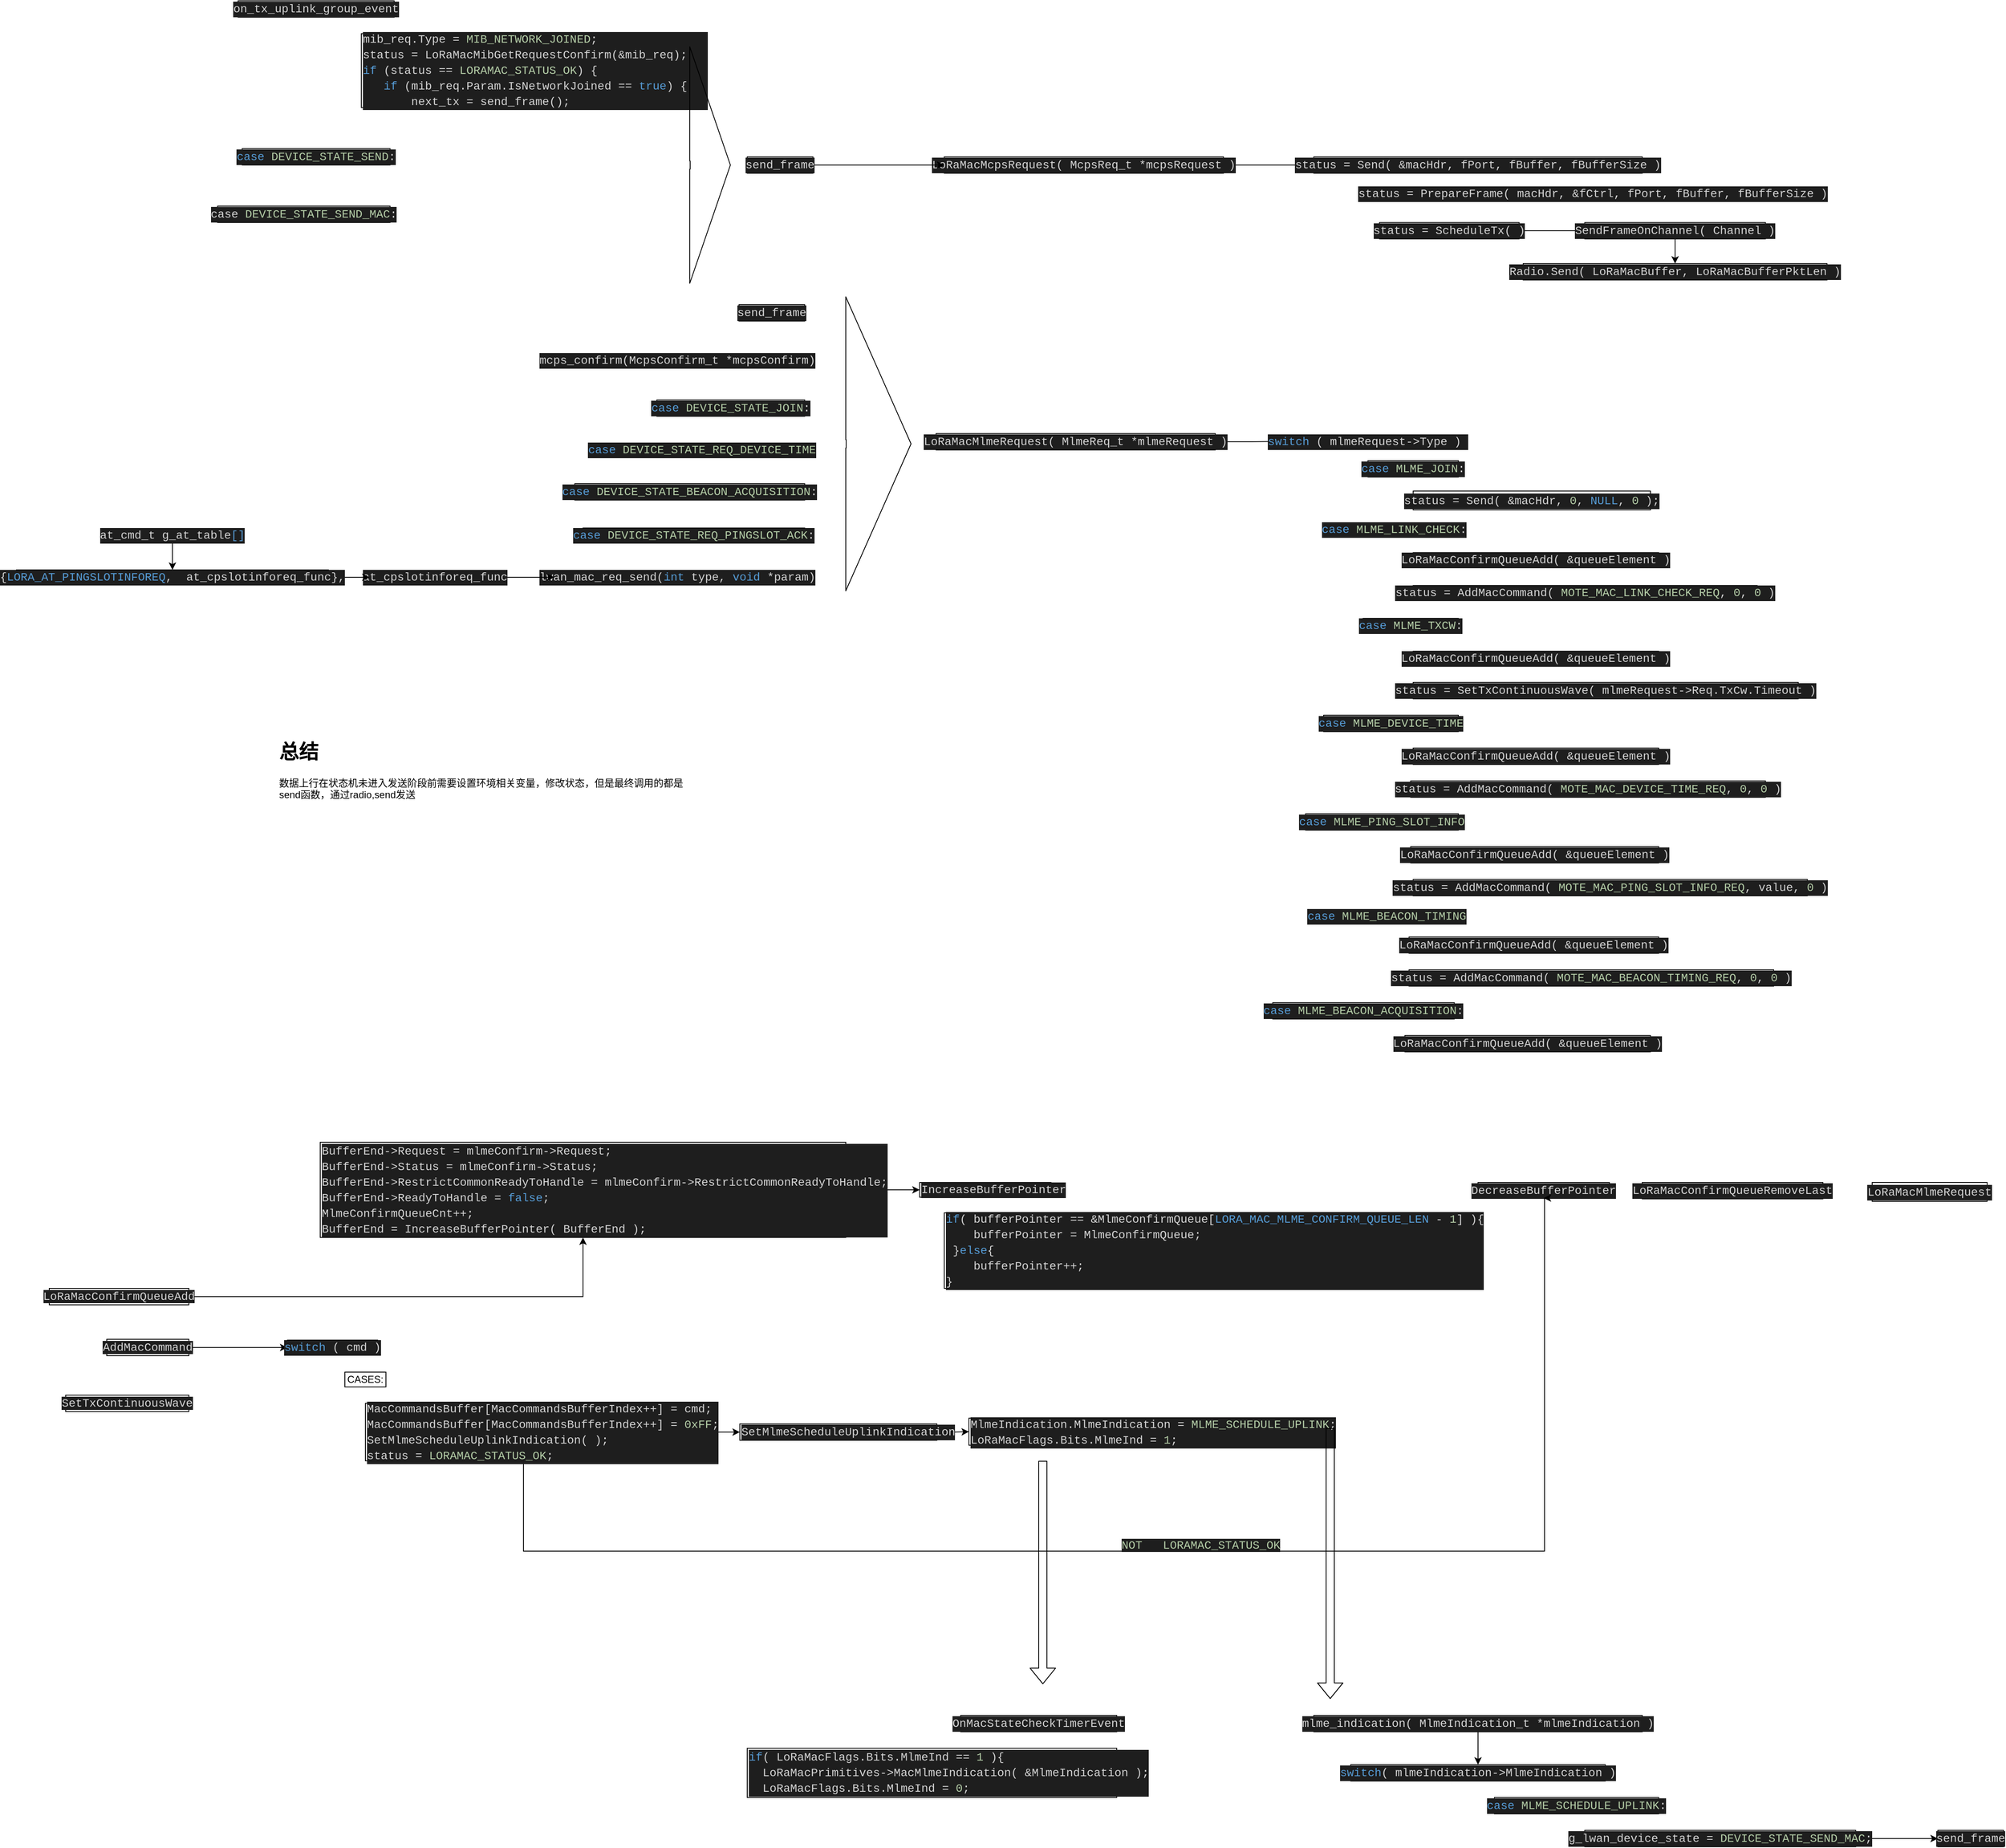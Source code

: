 <mxfile version="12.2.4" pages="1"><diagram id="FdcLKnwAK5bb54Q69sb_" name="Page-1"><mxGraphModel dx="1867" dy="587" grid="1" gridSize="10" guides="1" tooltips="1" connect="1" arrows="1" fold="1" page="1" pageScale="1" pageWidth="827" pageHeight="1169" math="0" shadow="0"><root><mxCell id="0"/><mxCell id="1" parent="0"/><mxCell id="13" style="edgeStyle=orthogonalEdgeStyle;rounded=0;orthogonalLoop=1;jettySize=auto;html=1;exitX=1;exitY=0.5;exitDx=0;exitDy=0;entryX=0;entryY=0.5;entryDx=0;entryDy=0;" parent="1" source="2" target="12" edge="1"><mxGeometry relative="1" as="geometry"/></mxCell><mxCell id="2" value="&lt;div style=&quot;color: rgb(212 , 212 , 212) ; background-color: rgb(30 , 30 , 30) ; font-family: &amp;#34;consolas&amp;#34; , &amp;#34;courier new&amp;#34; , monospace ; font-size: 14px ; line-height: 19px ; white-space: pre&quot;&gt;&lt;div style=&quot;font-family: &amp;#34;consolas&amp;#34; , &amp;#34;courier new&amp;#34; , monospace ; line-height: 19px&quot;&gt;LoRaMacMcpsRequest( McpsReq_t *mcpsRequest )&lt;/div&gt;&lt;/div&gt;" style="rounded=0;whiteSpace=wrap;html=1;" parent="1" vertex="1"><mxGeometry x="310" y="260" width="340" height="20" as="geometry"/></mxCell><mxCell id="36" value="" style="edgeStyle=orthogonalEdgeStyle;rounded=0;orthogonalLoop=1;jettySize=auto;html=1;" parent="1" source="3" target="35" edge="1"><mxGeometry relative="1" as="geometry"/></mxCell><mxCell id="3" value="&lt;div style=&quot;color: rgb(212 , 212 , 212) ; background-color: rgb(30 , 30 , 30) ; font-family: &amp;#34;consolas&amp;#34; , &amp;#34;courier new&amp;#34; , monospace ; font-size: 14px ; line-height: 19px ; white-space: pre&quot;&gt;LoRaMacMlmeRequest( MlmeReq_t *mlmeRequest )&lt;/div&gt;" style="rounded=0;whiteSpace=wrap;html=1;" parent="1" vertex="1"><mxGeometry x="300" y="597" width="340" height="20" as="geometry"/></mxCell><mxCell id="35" value="&lt;div style=&quot;color: rgb(212 , 212 , 212) ; background-color: rgb(30 , 30 , 30) ; font-family: &amp;#34;consolas&amp;#34; , &amp;#34;courier new&amp;#34; , monospace ; font-size: 14px ; line-height: 19px ; white-space: pre&quot;&gt;&lt;div style=&quot;font-family: &amp;#34;consolas&amp;#34; , &amp;#34;courier new&amp;#34; , monospace ; line-height: 19px&quot;&gt;&lt;span style=&quot;color: #569cd6&quot;&gt;switch&lt;/span&gt; ( mlmeRequest-&amp;gt;Type ) &lt;/div&gt;&lt;/div&gt;" style="rounded=0;whiteSpace=wrap;html=1;" parent="1" vertex="1"><mxGeometry x="721" y="600" width="210" height="13" as="geometry"/></mxCell><mxCell id="5" style="edgeStyle=orthogonalEdgeStyle;rounded=0;orthogonalLoop=1;jettySize=auto;html=1;exitX=1;exitY=0.5;exitDx=0;exitDy=0;entryX=0;entryY=0.5;entryDx=0;entryDy=0;" parent="1" source="4" target="2" edge="1"><mxGeometry relative="1" as="geometry"/></mxCell><mxCell id="4" value="&lt;div style=&quot;color: rgb(212 , 212 , 212) ; background-color: rgb(30 , 30 , 30) ; font-family: &amp;#34;consolas&amp;#34; , &amp;#34;courier new&amp;#34; , monospace ; font-size: 14px ; line-height: 19px ; white-space: pre&quot;&gt;send_frame&lt;/div&gt;" style="rounded=0;whiteSpace=wrap;html=1;" parent="1" vertex="1"><mxGeometry x="70" y="260" width="80" height="20" as="geometry"/></mxCell><mxCell id="6" value="&lt;div style=&quot;color: rgb(212 , 212 , 212) ; background-color: rgb(30 , 30 , 30) ; font-family: &amp;#34;consolas&amp;#34; , &amp;#34;courier new&amp;#34; , monospace ; font-size: 14px ; line-height: 19px ; white-space: pre&quot;&gt;on_tx_uplink_group_event&lt;/div&gt;" style="rounded=0;whiteSpace=wrap;html=1;" parent="1" vertex="1"><mxGeometry x="-550" y="70" width="190" height="20" as="geometry"/></mxCell><mxCell id="8" value="&lt;div style=&quot;color: rgb(212 , 212 , 212) ; background-color: rgb(30 , 30 , 30) ; font-family: &amp;#34;consolas&amp;#34; , &amp;#34;courier new&amp;#34; , monospace ; font-size: 14px ; line-height: 19px ; white-space: pre&quot;&gt;&lt;span style=&quot;color: #569cd6&quot;&gt;case&lt;/span&gt; &lt;span style=&quot;color: #b5cea8&quot;&gt;DEVICE_STATE_SEND&lt;/span&gt;:&lt;/div&gt;" style="rounded=0;whiteSpace=wrap;html=1;" parent="1" vertex="1"><mxGeometry x="-545" y="250" width="180" height="20" as="geometry"/></mxCell><mxCell id="9" value="&lt;div style=&quot;color: rgb(212 , 212 , 212) ; background-color: rgb(30 , 30 , 30) ; font-family: &amp;#34;consolas&amp;#34; , &amp;#34;courier new&amp;#34; , monospace ; font-size: 14px ; line-height: 19px ; white-space: pre&quot;&gt;case &lt;span style=&quot;color: #b5cea8&quot;&gt;DEVICE_STATE_SEND_MAC&lt;/span&gt;:&lt;/div&gt;" style="rounded=0;whiteSpace=wrap;html=1;" parent="1" vertex="1"><mxGeometry x="-575" y="320" width="210" height="20" as="geometry"/></mxCell><mxCell id="10" value="&lt;div style=&quot;color: rgb(212 , 212 , 212) ; background-color: rgb(30 , 30 , 30) ; font-family: &amp;#34;consolas&amp;#34; , &amp;#34;courier new&amp;#34; , monospace ; font-size: 14px ; line-height: 19px ; white-space: pre&quot;&gt;&lt;div&gt;mib_req.Type = &lt;span style=&quot;color: #b5cea8&quot;&gt;MIB_NETWORK_JOINED&lt;/span&gt;;&lt;/div&gt;&lt;div&gt;status = LoRaMacMibGetRequestConfirm(&amp;amp;mib_req); &amp;nbsp; &lt;/div&gt;&lt;div&gt;&lt;span style=&quot;color: #569cd6&quot;&gt;if&lt;/span&gt; (status == &lt;span style=&quot;color: #b5cea8&quot;&gt;LORAMAC_STATUS_OK&lt;/span&gt;) {&lt;/div&gt;&lt;div&gt;&lt;div style=&quot;font-family: &amp;#34;consolas&amp;#34; , &amp;#34;courier new&amp;#34; , monospace ; line-height: 19px&quot;&gt;&lt;div&gt;&amp;nbsp; &amp;nbsp;&lt;span style=&quot;color: #569cd6&quot;&gt;if&lt;/span&gt; (mib_req.Param.IsNetworkJoined == &lt;span style=&quot;color: #569cd6&quot;&gt;true&lt;/span&gt;) {&lt;/div&gt;&lt;div&gt;&amp;nbsp; &amp;nbsp; &amp;nbsp; &amp;nbsp;next_tx = send_frame();&lt;/div&gt;&lt;/div&gt;&lt;/div&gt;&lt;/div&gt;" style="rounded=0;whiteSpace=wrap;html=1;align=left;" parent="1" vertex="1"><mxGeometry x="-400" y="110" width="390" height="90" as="geometry"/></mxCell><mxCell id="11" value="" style="shape=flexArrow;endArrow=classic;html=1;endWidth=277;endSize=16.16;" parent="1" edge="1"><mxGeometry width="50" height="50" relative="1" as="geometry"><mxPoint y="270" as="sourcePoint"/><mxPoint x="50" y="270" as="targetPoint"/></mxGeometry></mxCell><mxCell id="12" value="&lt;div style=&quot;color: rgb(212 , 212 , 212) ; background-color: rgb(30 , 30 , 30) ; font-family: &amp;#34;consolas&amp;#34; , &amp;#34;courier new&amp;#34; , monospace ; font-size: 14px ; line-height: 19px ; white-space: pre&quot;&gt;status = Send( &amp;amp;macHdr, fPort, fBuffer, fBufferSize )&lt;/div&gt;" style="rounded=0;whiteSpace=wrap;html=1;" parent="1" vertex="1"><mxGeometry x="760" y="260" width="400" height="20" as="geometry"/></mxCell><mxCell id="14" value="&lt;div style=&quot;color: rgb(212 , 212 , 212) ; background-color: rgb(30 , 30 , 30) ; font-family: &amp;#34;consolas&amp;#34; , &amp;#34;courier new&amp;#34; , monospace ; font-size: 14px ; line-height: 19px ; white-space: pre&quot;&gt;status = PrepareFrame( macHdr, &amp;amp;fCtrl, fPort, fBuffer, fBufferSize )&lt;/div&gt;" style="rounded=0;whiteSpace=wrap;html=1;" parent="1" vertex="1"><mxGeometry x="840" y="300" width="520" height="10" as="geometry"/></mxCell><mxCell id="17" value="" style="edgeStyle=orthogonalEdgeStyle;rounded=0;orthogonalLoop=1;jettySize=auto;html=1;" parent="1" source="15" target="16" edge="1"><mxGeometry relative="1" as="geometry"/></mxCell><mxCell id="15" value="&lt;div style=&quot;color: rgb(212 , 212 , 212) ; background-color: rgb(30 , 30 , 30) ; font-family: &amp;#34;consolas&amp;#34; , &amp;#34;courier new&amp;#34; , monospace ; font-size: 14px ; line-height: 19px ; white-space: pre&quot;&gt;status = ScheduleTx( )&lt;/div&gt;" style="rounded=0;whiteSpace=wrap;html=1;" parent="1" vertex="1"><mxGeometry x="840" y="340" width="170" height="20" as="geometry"/></mxCell><mxCell id="19" value="" style="edgeStyle=orthogonalEdgeStyle;rounded=0;orthogonalLoop=1;jettySize=auto;html=1;" parent="1" source="16" target="18" edge="1"><mxGeometry relative="1" as="geometry"/></mxCell><mxCell id="16" value="&lt;div style=&quot;color: rgb(212 , 212 , 212) ; background-color: rgb(30 , 30 , 30) ; font-family: &amp;#34;consolas&amp;#34; , &amp;#34;courier new&amp;#34; , monospace ; font-size: 14px ; line-height: 19px ; white-space: pre&quot;&gt;&lt;div style=&quot;font-family: &amp;#34;consolas&amp;#34; , &amp;#34;courier new&amp;#34; , monospace ; line-height: 19px&quot;&gt;SendFrameOnChannel( Channel )&lt;/div&gt;&lt;/div&gt;" style="rounded=0;whiteSpace=wrap;html=1;" parent="1" vertex="1"><mxGeometry x="1090" y="340" width="220" height="20" as="geometry"/></mxCell><mxCell id="18" value="&lt;div style=&quot;color: rgb(212 , 212 , 212) ; background-color: rgb(30 , 30 , 30) ; font-family: &amp;#34;consolas&amp;#34; , &amp;#34;courier new&amp;#34; , monospace ; font-size: 14px ; line-height: 19px ; white-space: pre&quot;&gt;&lt;div style=&quot;font-family: &amp;#34;consolas&amp;#34; , &amp;#34;courier new&amp;#34; , monospace ; line-height: 19px&quot;&gt;&lt;div style=&quot;font-family: &amp;#34;consolas&amp;#34; , &amp;#34;courier new&amp;#34; , monospace ; line-height: 19px&quot;&gt;Radio.Send( LoRaMacBuffer, LoRaMacBufferPktLen )&lt;/div&gt;&lt;/div&gt;&lt;/div&gt;" style="rounded=0;whiteSpace=wrap;html=1;" parent="1" vertex="1"><mxGeometry x="1015" y="390" width="370" height="20" as="geometry"/></mxCell><mxCell id="20" value="&lt;div style=&quot;color: rgb(212 , 212 , 212) ; background-color: rgb(30 , 30 , 30) ; font-family: &amp;#34;consolas&amp;#34; , &amp;#34;courier new&amp;#34; , monospace ; font-size: 14px ; line-height: 19px ; white-space: pre&quot;&gt;send_frame&lt;/div&gt;" style="rounded=0;whiteSpace=wrap;html=1;" parent="1" vertex="1"><mxGeometry x="60" y="440" width="80" height="20" as="geometry"/></mxCell><mxCell id="21" value="&lt;div style=&quot;color: rgb(212 , 212 , 212) ; background-color: rgb(30 , 30 , 30) ; font-family: &amp;#34;consolas&amp;#34; , &amp;#34;courier new&amp;#34; , monospace ; font-size: 14px ; line-height: 19px ; white-space: pre&quot;&gt;mcps_confirm(McpsConfirm_t *mcpsConfirm)&lt;/div&gt;" style="rounded=0;whiteSpace=wrap;html=1;" parent="1" vertex="1"><mxGeometry x="-170" y="500" width="310" height="16" as="geometry"/></mxCell><mxCell id="22" value="&lt;div style=&quot;color: rgb(212 , 212 , 212) ; background-color: rgb(30 , 30 , 30) ; font-family: &amp;#34;consolas&amp;#34; , &amp;#34;courier new&amp;#34; , monospace ; font-size: 14px ; line-height: 19px ; white-space: pre&quot;&gt;&lt;span style=&quot;color: #569cd6&quot;&gt;case&lt;/span&gt; &lt;span style=&quot;color: #b5cea8&quot;&gt;DEVICE_STATE_JOIN&lt;/span&gt;:&lt;/div&gt;" style="rounded=0;whiteSpace=wrap;html=1;" parent="1" vertex="1"><mxGeometry x="-40" y="556" width="180" height="20" as="geometry"/></mxCell><mxCell id="23" value="&lt;div style=&quot;color: rgb(212 , 212 , 212) ; background-color: rgb(30 , 30 , 30) ; font-family: &amp;#34;consolas&amp;#34; , &amp;#34;courier new&amp;#34; , monospace ; font-size: 14px ; line-height: 19px ; white-space: pre&quot;&gt;&lt;span style=&quot;color: #569cd6&quot;&gt;case&lt;/span&gt; &lt;span style=&quot;color: #b5cea8&quot;&gt;DEVICE_STATE_REQ_DEVICE_TIME&lt;/span&gt;&lt;/div&gt;" style="rounded=0;whiteSpace=wrap;html=1;" parent="1" vertex="1"><mxGeometry x="-110" y="610" width="250" height="14" as="geometry"/></mxCell><mxCell id="24" value="&lt;div style=&quot;color: rgb(212 , 212 , 212) ; background-color: rgb(30 , 30 , 30) ; font-family: &amp;#34;consolas&amp;#34; , &amp;#34;courier new&amp;#34; , monospace ; font-size: 14px ; line-height: 19px ; white-space: pre&quot;&gt;&lt;span style=&quot;color: #569cd6&quot;&gt;case&lt;/span&gt; &lt;span style=&quot;color: #b5cea8&quot;&gt;DEVICE_STATE_BEACON_ACQUISITION&lt;/span&gt;:&lt;/div&gt;" style="rounded=0;whiteSpace=wrap;html=1;" parent="1" vertex="1"><mxGeometry x="-140" y="658" width="280" height="20" as="geometry"/></mxCell><mxCell id="25" value="&lt;div style=&quot;color: rgb(212 , 212 , 212) ; background-color: rgb(30 , 30 , 30) ; font-family: &amp;#34;consolas&amp;#34; , &amp;#34;courier new&amp;#34; , monospace ; font-size: 14px ; line-height: 19px ; white-space: pre&quot;&gt;&lt;span style=&quot;color: #569cd6&quot;&gt;case&lt;/span&gt; &lt;span style=&quot;color: #b5cea8&quot;&gt;DEVICE_STATE_REQ_PINGSLOT_ACK&lt;/span&gt;:&lt;/div&gt;" style="rounded=0;whiteSpace=wrap;html=1;" parent="1" vertex="1"><mxGeometry x="-130" y="712" width="270" height="18" as="geometry"/></mxCell><mxCell id="26" value="&lt;div style=&quot;color: rgb(212 , 212 , 212) ; background-color: rgb(30 , 30 , 30) ; font-family: &amp;#34;consolas&amp;#34; , &amp;#34;courier new&amp;#34; , monospace ; font-size: 14px ; line-height: 19px ; white-space: pre&quot;&gt;lwan_mac_req_send(&lt;span style=&quot;color: #569cd6&quot;&gt;int&lt;/span&gt; type, &lt;span style=&quot;color: #569cd6&quot;&gt;void&lt;/span&gt; *param)&lt;/div&gt;" style="rounded=0;whiteSpace=wrap;html=1;" parent="1" vertex="1"><mxGeometry x="-165" y="764" width="300" height="16" as="geometry"/></mxCell><mxCell id="32" style="edgeStyle=orthogonalEdgeStyle;rounded=0;orthogonalLoop=1;jettySize=auto;html=1;exitX=1;exitY=0.5;exitDx=0;exitDy=0;entryX=0;entryY=0.5;entryDx=0;entryDy=0;" parent="1" source="27" target="26" edge="1"><mxGeometry relative="1" as="geometry"/></mxCell><mxCell id="27" value="&lt;div style=&quot;color: rgb(212 , 212 , 212) ; background-color: rgb(30 , 30 , 30) ; font-family: &amp;#34;consolas&amp;#34; , &amp;#34;courier new&amp;#34; , monospace ; font-size: 14px ; line-height: 19px ; white-space: pre&quot;&gt;at_cpslotinforeq_func&lt;/div&gt;" style="rounded=0;whiteSpace=wrap;html=1;" parent="1" vertex="1"><mxGeometry x="-390" y="764" width="160" height="16" as="geometry"/></mxCell><mxCell id="31" value="" style="edgeStyle=orthogonalEdgeStyle;rounded=0;orthogonalLoop=1;jettySize=auto;html=1;entryX=0.5;entryY=0;entryDx=0;entryDy=0;" parent="1" source="28" target="29" edge="1"><mxGeometry relative="1" as="geometry"><mxPoint x="-740" y="792" as="targetPoint"/></mxGeometry></mxCell><mxCell id="28" value="&lt;div style=&quot;color: rgb(212 , 212 , 212) ; background-color: rgb(30 , 30 , 30) ; font-family: &amp;#34;consolas&amp;#34; , &amp;#34;courier new&amp;#34; , monospace ; font-size: 14px ; line-height: 19px ; white-space: pre&quot;&gt;at_cmd_t g_at_table&lt;span style=&quot;color: #569cd6&quot;&gt;[]&lt;/span&gt;&lt;/div&gt;" style="rounded=0;whiteSpace=wrap;html=1;" parent="1" vertex="1"><mxGeometry x="-710" y="721" width="160" as="geometry"/></mxCell><mxCell id="33" style="edgeStyle=orthogonalEdgeStyle;rounded=0;orthogonalLoop=1;jettySize=auto;html=1;exitX=1;exitY=0.5;exitDx=0;exitDy=0;" parent="1" source="29" target="27" edge="1"><mxGeometry relative="1" as="geometry"/></mxCell><mxCell id="29" value="&lt;div style=&quot;color: rgb(212 , 212 , 212) ; background-color: rgb(30 , 30 , 30) ; font-family: &amp;#34;consolas&amp;#34; , &amp;#34;courier new&amp;#34; , monospace ; font-size: 14px ; line-height: 19px ; white-space: pre&quot;&gt;{&lt;span style=&quot;color: #569cd6&quot;&gt;LORA_AT_PINGSLOTINFOREQ&lt;/span&gt;, &amp;nbsp;at_cpslotinforeq_func},&lt;/div&gt;" style="rounded=0;whiteSpace=wrap;html=1;" parent="1" vertex="1"><mxGeometry x="-820" y="763" width="380" height="18" as="geometry"/></mxCell><mxCell id="34" value="" style="shape=flexArrow;endArrow=classic;html=1;endWidth=347;endSize=26.16;" parent="1" edge="1"><mxGeometry width="50" height="50" relative="1" as="geometry"><mxPoint x="190" y="609.5" as="sourcePoint"/><mxPoint x="270" y="609.5" as="targetPoint"/></mxGeometry></mxCell><mxCell id="37" value="&lt;div style=&quot;color: rgb(212 , 212 , 212) ; background-color: rgb(30 , 30 , 30) ; font-family: &amp;#34;consolas&amp;#34; , &amp;#34;courier new&amp;#34; , monospace ; font-size: 14px ; line-height: 19px ; white-space: pre&quot;&gt;&lt;span style=&quot;color: #569cd6&quot;&gt;case&lt;/span&gt; &lt;span style=&quot;color: #b5cea8&quot;&gt;MLME_JOIN&lt;/span&gt;:&lt;/div&gt;" style="rounded=0;whiteSpace=wrap;html=1;" parent="1" vertex="1"><mxGeometry x="826" y="630" width="110" height="20" as="geometry"/></mxCell><mxCell id="38" value="&lt;div style=&quot;color: rgb(212 , 212 , 212) ; background-color: rgb(30 , 30 , 30) ; font-family: &amp;#34;consolas&amp;#34; , &amp;#34;courier new&amp;#34; , monospace ; font-size: 14px ; line-height: 19px ; white-space: pre&quot;&gt;status = Send( &amp;amp;macHdr, &lt;span style=&quot;color: #b5cea8&quot;&gt;0&lt;/span&gt;, &lt;span style=&quot;color: #569cd6&quot;&gt;NULL&lt;/span&gt;, &lt;span style=&quot;color: #b5cea8&quot;&gt;0&lt;/span&gt; );&lt;/div&gt;" style="rounded=0;whiteSpace=wrap;html=1;" parent="1" vertex="1"><mxGeometry x="881" y="667" width="289" height="23" as="geometry"/></mxCell><mxCell id="39" value="&lt;div style=&quot;color: rgb(212 , 212 , 212) ; background-color: rgb(30 , 30 , 30) ; font-family: &amp;#34;consolas&amp;#34; , &amp;#34;courier new&amp;#34; , monospace ; font-size: 14px ; line-height: 19px ; white-space: pre&quot;&gt;&lt;span style=&quot;color: #569cd6&quot;&gt;case&lt;/span&gt; &lt;span style=&quot;color: #b5cea8&quot;&gt;MLME_LINK_CHECK&lt;/span&gt;:&lt;/div&gt;" style="rounded=0;whiteSpace=wrap;html=1;" parent="1" vertex="1"><mxGeometry x="780" y="707" width="156" height="13" as="geometry"/></mxCell><mxCell id="40" value="&lt;div style=&quot;color: rgb(212 , 212 , 212) ; background-color: rgb(30 , 30 , 30) ; font-family: &amp;#34;consolas&amp;#34; , &amp;#34;courier new&amp;#34; , monospace ; font-size: 14px ; line-height: 19px ; white-space: pre&quot;&gt;LoRaMacConfirmQueueAdd( &amp;amp;queueElement )&lt;/div&gt;" style="rounded=0;whiteSpace=wrap;html=1;" parent="1" vertex="1"><mxGeometry x="881" y="742" width="299" height="18" as="geometry"/></mxCell><mxCell id="41" value="&lt;div style=&quot;color: rgb(212 , 212 , 212) ; background-color: rgb(30 , 30 , 30) ; font-family: &amp;#34;consolas&amp;#34; , &amp;#34;courier new&amp;#34; , monospace ; font-size: 14px ; line-height: 19px ; white-space: pre&quot;&gt;status = AddMacCommand( &lt;span style=&quot;color: #b5cea8&quot;&gt;MOTE_MAC_LINK_CHECK_REQ&lt;/span&gt;, &lt;span style=&quot;color: #b5cea8&quot;&gt;0&lt;/span&gt;, &lt;span style=&quot;color: #b5cea8&quot;&gt;0&lt;/span&gt; )&lt;/div&gt;" style="rounded=0;whiteSpace=wrap;html=1;" parent="1" vertex="1"><mxGeometry x="881" y="782" width="419" height="18" as="geometry"/></mxCell><mxCell id="42" value="&lt;div style=&quot;color: rgb(212 , 212 , 212) ; background-color: rgb(30 , 30 , 30) ; font-family: &amp;#34;consolas&amp;#34; , &amp;#34;courier new&amp;#34; , monospace ; font-size: 14px ; line-height: 19px ; white-space: pre&quot;&gt;&lt;span style=&quot;color: #569cd6&quot;&gt;case&lt;/span&gt; &lt;span style=&quot;color: #b5cea8&quot;&gt;MLME_TXCW&lt;/span&gt;:&lt;/div&gt;" style="rounded=0;whiteSpace=wrap;html=1;" parent="1" vertex="1"><mxGeometry x="820" y="822" width="116" height="18" as="geometry"/></mxCell><mxCell id="43" value="&lt;div style=&quot;color: rgb(212 , 212 , 212) ; background-color: rgb(30 , 30 , 30) ; font-family: &amp;#34;consolas&amp;#34; , &amp;#34;courier new&amp;#34; , monospace ; font-size: 14px ; line-height: 19px ; white-space: pre&quot;&gt;LoRaMacConfirmQueueAdd( &amp;amp;queueElement )&lt;/div&gt;" style="rounded=0;whiteSpace=wrap;html=1;" parent="1" vertex="1"><mxGeometry x="881" y="862" width="299" height="18" as="geometry"/></mxCell><mxCell id="44" value="&lt;div style=&quot;color: rgb(212 , 212 , 212) ; background-color: rgb(30 , 30 , 30) ; font-family: &amp;#34;consolas&amp;#34; , &amp;#34;courier new&amp;#34; , monospace ; font-size: 14px ; line-height: 19px ; white-space: pre&quot;&gt;status = SetTxContinuousWave( mlmeRequest-&amp;gt;Req.TxCw.Timeout )&lt;/div&gt;" style="rounded=0;whiteSpace=wrap;html=1;" parent="1" vertex="1"><mxGeometry x="881" y="900" width="469" height="20" as="geometry"/></mxCell><mxCell id="45" value="&lt;div style=&quot;color: rgb(212 , 212 , 212) ; background-color: rgb(30 , 30 , 30) ; font-family: &amp;#34;consolas&amp;#34; , &amp;#34;courier new&amp;#34; , monospace ; font-size: 14px ; line-height: 19px ; white-space: pre&quot;&gt;&lt;span style=&quot;color: #569cd6&quot;&gt;case&lt;/span&gt; &lt;span style=&quot;color: #b5cea8&quot;&gt;MLME_DEVICE_TIME&lt;/span&gt;&lt;/div&gt;" style="rounded=0;whiteSpace=wrap;html=1;" parent="1" vertex="1"><mxGeometry x="772" y="940" width="164" height="20" as="geometry"/></mxCell><mxCell id="46" value="&lt;div style=&quot;color: rgb(212 , 212 , 212) ; background-color: rgb(30 , 30 , 30) ; font-family: &amp;#34;consolas&amp;#34; , &amp;#34;courier new&amp;#34; , monospace ; font-size: 14px ; line-height: 19px ; white-space: pre&quot;&gt;LoRaMacConfirmQueueAdd( &amp;amp;queueElement )&lt;/div&gt;" style="rounded=0;whiteSpace=wrap;html=1;" parent="1" vertex="1"><mxGeometry x="881" y="980" width="299" height="20" as="geometry"/></mxCell><mxCell id="47" value="&lt;div style=&quot;color: rgb(212 , 212 , 212) ; background-color: rgb(30 , 30 , 30) ; font-family: &amp;#34;consolas&amp;#34; , &amp;#34;courier new&amp;#34; , monospace ; font-size: 14px ; line-height: 19px ; white-space: pre&quot;&gt;status = AddMacCommand( &lt;span style=&quot;color: #b5cea8&quot;&gt;MOTE_MAC_DEVICE_TIME_REQ&lt;/span&gt;, &lt;span style=&quot;color: #b5cea8&quot;&gt;0&lt;/span&gt;, &lt;span style=&quot;color: #b5cea8&quot;&gt;0&lt;/span&gt; )&lt;/div&gt;" style="rounded=0;whiteSpace=wrap;html=1;" parent="1" vertex="1"><mxGeometry x="878" y="1020" width="432" height="20" as="geometry"/></mxCell><mxCell id="48" value="&lt;div style=&quot;color: rgb(212 , 212 , 212) ; background-color: rgb(30 , 30 , 30) ; font-family: &amp;#34;consolas&amp;#34; , &amp;#34;courier new&amp;#34; , monospace ; font-size: 14px ; line-height: 19px ; white-space: pre&quot;&gt;&lt;span style=&quot;color: #569cd6&quot;&gt;case&lt;/span&gt; &lt;span style=&quot;color: #b5cea8&quot;&gt;MLME_PING_SLOT_INFO&lt;/span&gt;&lt;/div&gt;" style="rounded=0;whiteSpace=wrap;html=1;" parent="1" vertex="1"><mxGeometry x="750" y="1060" width="186" height="20" as="geometry"/></mxCell><mxCell id="49" value="&lt;div style=&quot;color: rgb(212 , 212 , 212) ; background-color: rgb(30 , 30 , 30) ; font-family: &amp;#34;consolas&amp;#34; , &amp;#34;courier new&amp;#34; , monospace ; font-size: 14px ; line-height: 19px ; white-space: pre&quot;&gt;LoRaMacConfirmQueueAdd( &amp;amp;queueElement )&lt;/div&gt;" style="rounded=0;whiteSpace=wrap;html=1;" parent="1" vertex="1"><mxGeometry x="878" y="1100" width="302" height="20" as="geometry"/></mxCell><mxCell id="50" value="&lt;div style=&quot;color: rgb(212 , 212 , 212) ; background-color: rgb(30 , 30 , 30) ; font-family: &amp;#34;consolas&amp;#34; , &amp;#34;courier new&amp;#34; , monospace ; font-size: 14px ; line-height: 19px ; white-space: pre&quot;&gt;status = AddMacCommand( &lt;span style=&quot;color: #b5cea8&quot;&gt;MOTE_MAC_PING_SLOT_INFO_REQ&lt;/span&gt;, value, &lt;span style=&quot;color: #b5cea8&quot;&gt;0&lt;/span&gt; )&lt;/div&gt;" style="rounded=0;whiteSpace=wrap;html=1;" parent="1" vertex="1"><mxGeometry x="881" y="1140" width="480" height="20" as="geometry"/></mxCell><mxCell id="51" value="&lt;div style=&quot;color: rgb(212 , 212 , 212) ; background-color: rgb(30 , 30 , 30) ; font-family: &amp;#34;consolas&amp;#34; , &amp;#34;courier new&amp;#34; , monospace ; font-size: 14px ; line-height: 19px ; white-space: pre&quot;&gt;&lt;span style=&quot;color: #569cd6&quot;&gt;case&lt;/span&gt; &lt;span style=&quot;color: #b5cea8&quot;&gt;MLME_BEACON_TIMING&lt;/span&gt;&lt;/div&gt;" style="rounded=0;whiteSpace=wrap;html=1;" parent="1" vertex="1"><mxGeometry x="760" y="1180" width="178" height="10" as="geometry"/></mxCell><mxCell id="52" value="&lt;div style=&quot;color: rgb(212 , 212 , 212) ; background-color: rgb(30 , 30 , 30) ; font-family: &amp;#34;consolas&amp;#34; , &amp;#34;courier new&amp;#34; , monospace ; font-size: 14px ; line-height: 19px ; white-space: pre&quot;&gt;LoRaMacConfirmQueueAdd( &amp;amp;queueElement )&lt;/div&gt;" style="rounded=0;whiteSpace=wrap;html=1;" parent="1" vertex="1"><mxGeometry x="876" y="1210" width="304" height="20" as="geometry"/></mxCell><mxCell id="53" value="&lt;div style=&quot;color: rgb(212 , 212 , 212) ; background-color: rgb(30 , 30 , 30) ; font-family: &amp;#34;consolas&amp;#34; , &amp;#34;courier new&amp;#34; , monospace ; font-size: 14px ; line-height: 19px ; white-space: pre&quot;&gt;status = AddMacCommand( &lt;span style=&quot;color: #b5cea8&quot;&gt;MOTE_MAC_BEACON_TIMING_REQ&lt;/span&gt;, &lt;span style=&quot;color: #b5cea8&quot;&gt;0&lt;/span&gt;, &lt;span style=&quot;color: #b5cea8&quot;&gt;0&lt;/span&gt; )&lt;/div&gt;" style="rounded=0;whiteSpace=wrap;html=1;" parent="1" vertex="1"><mxGeometry x="876" y="1250" width="444" height="20" as="geometry"/></mxCell><mxCell id="54" value="&lt;div style=&quot;color: rgb(212 , 212 , 212) ; background-color: rgb(30 , 30 , 30) ; font-family: &amp;#34;consolas&amp;#34; , &amp;#34;courier new&amp;#34; , monospace ; font-size: 14px ; line-height: 19px ; white-space: pre&quot;&gt;&lt;span style=&quot;color: #569cd6&quot;&gt;case&lt;/span&gt; &lt;span style=&quot;color: #b5cea8&quot;&gt;MLME_BEACON_ACQUISITION&lt;/span&gt;:&lt;/div&gt;" style="rounded=0;whiteSpace=wrap;html=1;" parent="1" vertex="1"><mxGeometry x="710" y="1290" width="221" height="20" as="geometry"/></mxCell><mxCell id="55" value="&lt;div style=&quot;color: rgb(212 , 212 , 212) ; background-color: rgb(30 , 30 , 30) ; font-family: &amp;#34;consolas&amp;#34; , &amp;#34;courier new&amp;#34; , monospace ; font-size: 14px ; line-height: 19px ; white-space: pre&quot;&gt;LoRaMacConfirmQueueAdd( &amp;amp;queueElement )&lt;/div&gt;" style="rounded=0;whiteSpace=wrap;html=1;" parent="1" vertex="1"><mxGeometry x="871" y="1330" width="299" height="20" as="geometry"/></mxCell><mxCell id="60" value="" style="edgeStyle=orthogonalEdgeStyle;rounded=0;orthogonalLoop=1;jettySize=auto;html=1;" parent="1" source="56" target="59" edge="1"><mxGeometry relative="1" as="geometry"/></mxCell><mxCell id="56" value="&lt;span style=&quot;color: rgb(212 , 212 , 212) ; font-family: &amp;#34;consolas&amp;#34; , &amp;#34;courier new&amp;#34; , monospace ; font-size: 14px ; white-space: pre ; background-color: rgb(30 , 30 , 30)&quot;&gt;LoRaMacConfirmQueueAdd&lt;/span&gt;" style="rounded=0;whiteSpace=wrap;html=1;" parent="1" vertex="1"><mxGeometry x="-780" y="1638" width="170" height="20" as="geometry"/></mxCell><mxCell id="62" value="" style="edgeStyle=orthogonalEdgeStyle;rounded=0;orthogonalLoop=1;jettySize=auto;html=1;" parent="1" source="59" target="61" edge="1"><mxGeometry relative="1" as="geometry"/></mxCell><mxCell id="59" value="&lt;div style=&quot;color: rgb(212 , 212 , 212) ; background-color: rgb(30 , 30 , 30) ; font-family: &amp;#34;consolas&amp;#34; , &amp;#34;courier new&amp;#34; , monospace ; font-size: 14px ; line-height: 19px ; white-space: pre&quot;&gt;&lt;div&gt;BufferEnd-&amp;gt;Request = mlmeConfirm-&amp;gt;Request;&lt;/div&gt;&lt;div&gt;BufferEnd-&amp;gt;Status = mlmeConfirm-&amp;gt;Status;&lt;/div&gt;&lt;div&gt;BufferEnd-&amp;gt;RestrictCommonReadyToHandle = mlmeConfirm-&amp;gt;RestrictCommonReadyToHandle;&lt;/div&gt;&lt;div&gt;BufferEnd-&amp;gt;ReadyToHandle = &lt;span style=&quot;color: #569cd6&quot;&gt;false&lt;/span&gt;;&lt;/div&gt;&lt;div&gt;MlmeConfirmQueueCnt++;&lt;/div&gt;&lt;div&gt;BufferEnd = IncreaseBufferPointer( BufferEnd );&lt;/div&gt;&lt;/div&gt;" style="rounded=0;whiteSpace=wrap;html=1;align=left;" parent="1" vertex="1"><mxGeometry x="-450" y="1460" width="640" height="116" as="geometry"/></mxCell><mxCell id="61" value="&lt;div style=&quot;color: rgb(212 , 212 , 212) ; background-color: rgb(30 , 30 , 30) ; font-family: &amp;#34;consolas&amp;#34; , &amp;#34;courier new&amp;#34; , monospace ; font-size: 14px ; line-height: 19px ; white-space: pre&quot;&gt;IncreaseBufferPointer&lt;br&gt;&lt;/div&gt;" style="rounded=0;whiteSpace=wrap;html=1;align=left;" parent="1" vertex="1"><mxGeometry x="280" y="1509" width="160" height="18" as="geometry"/></mxCell><mxCell id="69" style="edgeStyle=orthogonalEdgeStyle;rounded=0;orthogonalLoop=1;jettySize=auto;html=1;exitX=1;exitY=0.5;exitDx=0;exitDy=0;" parent="1" source="57" target="67" edge="1"><mxGeometry relative="1" as="geometry"/></mxCell><mxCell id="57" value="&lt;span style=&quot;color: rgb(212 , 212 , 212) ; font-family: &amp;#34;consolas&amp;#34; , &amp;#34;courier new&amp;#34; , monospace ; font-size: 14px ; white-space: pre ; background-color: rgb(30 , 30 , 30)&quot;&gt;AddMacCommand&lt;/span&gt;" style="rounded=0;whiteSpace=wrap;html=1;" parent="1" vertex="1"><mxGeometry x="-710" y="1700" width="100" height="20" as="geometry"/></mxCell><mxCell id="58" value="&lt;span style=&quot;color: rgb(212 , 212 , 212) ; font-family: &amp;#34;consolas&amp;#34; , &amp;#34;courier new&amp;#34; , monospace ; font-size: 14px ; white-space: pre ; background-color: rgb(30 , 30 , 30)&quot;&gt;SetTxContinuousWave&lt;/span&gt;" style="rounded=0;whiteSpace=wrap;html=1;" parent="1" vertex="1"><mxGeometry x="-760" y="1768" width="150" height="20" as="geometry"/></mxCell><mxCell id="63" value="&lt;div style=&quot;color: rgb(212 , 212 , 212) ; background-color: rgb(30 , 30 , 30) ; font-family: &amp;#34;consolas&amp;#34; , &amp;#34;courier new&amp;#34; , monospace ; font-size: 14px ; line-height: 19px ; white-space: pre&quot;&gt;&lt;div style=&quot;font-family: &amp;#34;consolas&amp;#34; , &amp;#34;courier new&amp;#34; , monospace ; line-height: 19px&quot;&gt;&lt;div&gt;&lt;span style=&quot;color: #569cd6&quot;&gt;if&lt;/span&gt;( bufferPointer == &amp;amp;MlmeConfirmQueue[&lt;span style=&quot;color: #569cd6&quot;&gt;LORA_MAC_MLME_CONFIRM_QUEUE_LEN&lt;/span&gt; - &lt;span style=&quot;color: #b5cea8&quot;&gt;1&lt;/span&gt;] ){&lt;/div&gt;&lt;div&gt;&amp;nbsp; &amp;nbsp; bufferPointer = MlmeConfirmQueue;&lt;/div&gt;&lt;div&gt;&amp;nbsp;}&lt;span style=&quot;color: rgb(86 , 156 , 214)&quot;&gt;else&lt;/span&gt;{&lt;/div&gt;&lt;div&gt;&amp;nbsp; &amp;nbsp; bufferPointer++;&lt;/div&gt;&lt;div&gt;}&lt;/div&gt;&lt;/div&gt;&lt;/div&gt;" style="rounded=0;whiteSpace=wrap;html=1;align=left;" parent="1" vertex="1"><mxGeometry x="310" y="1546" width="600" height="92" as="geometry"/></mxCell><mxCell id="64" value="&lt;div style=&quot;color: rgb(212 , 212 , 212) ; background-color: rgb(30 , 30 , 30) ; font-family: &amp;#34;consolas&amp;#34; , &amp;#34;courier new&amp;#34; , monospace ; font-size: 14px ; line-height: 19px ; white-space: pre&quot;&gt;DecreaseBufferPointer&lt;/div&gt;" style="rounded=0;whiteSpace=wrap;html=1;" parent="1" vertex="1"><mxGeometry x="960" y="1509" width="160" height="19" as="geometry"/></mxCell><mxCell id="65" value="&lt;div style=&quot;color: rgb(212 , 212 , 212) ; background-color: rgb(30 , 30 , 30) ; font-family: &amp;#34;consolas&amp;#34; , &amp;#34;courier new&amp;#34; , monospace ; font-size: 14px ; line-height: 19px ; white-space: pre&quot;&gt;LoRaMacConfirmQueueRemoveLast&lt;/div&gt;" style="rounded=0;whiteSpace=wrap;html=1;" parent="1" vertex="1"><mxGeometry x="1160" y="1509" width="220" height="20" as="geometry"/></mxCell><mxCell id="66" value="&lt;div style=&quot;color: rgb(212 , 212 , 212) ; background-color: rgb(30 , 30 , 30) ; font-family: &amp;#34;consolas&amp;#34; , &amp;#34;courier new&amp;#34; , monospace ; font-size: 14px ; line-height: 19px ; white-space: pre&quot;&gt;LoRaMacMlmeRequest&lt;/div&gt;" style="rounded=0;whiteSpace=wrap;html=1;" parent="1" vertex="1"><mxGeometry x="1440" y="1509" width="140" height="23" as="geometry"/></mxCell><mxCell id="67" value="&lt;div style=&quot;color: rgb(212 , 212 , 212) ; background-color: rgb(30 , 30 , 30) ; font-family: &amp;#34;consolas&amp;#34; , &amp;#34;courier new&amp;#34; , monospace ; font-size: 14px ; line-height: 19px ; white-space: pre&quot;&gt;&lt;span style=&quot;color: #569cd6&quot;&gt;switch&lt;/span&gt; ( cmd )&lt;/div&gt;" style="rounded=0;whiteSpace=wrap;html=1;" parent="1" vertex="1"><mxGeometry x="-490" y="1701" width="110" height="18" as="geometry"/></mxCell><mxCell id="70" value="CASES:" style="rounded=0;whiteSpace=wrap;html=1;" parent="1" vertex="1"><mxGeometry x="-420" y="1740" width="50" height="18" as="geometry"/></mxCell><mxCell id="73" value="" style="edgeStyle=orthogonalEdgeStyle;rounded=0;orthogonalLoop=1;jettySize=auto;html=1;" parent="1" source="71" target="72" edge="1"><mxGeometry relative="1" as="geometry"/></mxCell><mxCell id="74" style="edgeStyle=orthogonalEdgeStyle;rounded=0;orthogonalLoop=1;jettySize=auto;html=1;entryX=0.5;entryY=1;entryDx=0;entryDy=0;" parent="1" source="71" target="64" edge="1"><mxGeometry relative="1" as="geometry"><Array as="points"><mxPoint x="-203" y="1958"/><mxPoint x="1041" y="1958"/></Array></mxGeometry></mxCell><mxCell id="75" value="&lt;span style=&quot;color: rgb(181 , 206 , 168) ; font-family: &amp;#34;consolas&amp;#34; , &amp;#34;courier new&amp;#34; , monospace ; font-size: 14px ; text-align: left ; white-space: pre ; background-color: rgb(30 , 30 , 30)&quot;&gt;NOT   LORAMAC_STATUS_OK&lt;/span&gt;" style="text;html=1;resizable=0;points=[];align=center;verticalAlign=middle;labelBackgroundColor=#ffffff;" parent="74" vertex="1" connectable="0"><mxGeometry x="0.046" y="7" relative="1" as="geometry"><mxPoint x="1" as="offset"/></mxGeometry></mxCell><mxCell id="71" value="&lt;div style=&quot;color: rgb(212 , 212 , 212) ; background-color: rgb(30 , 30 , 30) ; font-family: &amp;#34;consolas&amp;#34; , &amp;#34;courier new&amp;#34; , monospace ; font-size: 14px ; line-height: 19px ; white-space: pre&quot;&gt;&lt;div style=&quot;font-family: &amp;#34;consolas&amp;#34; , &amp;#34;courier new&amp;#34; , monospace ; line-height: 19px&quot;&gt;&lt;div&gt;MacCommandsBuffer[MacCommandsBufferIndex++] = cmd;&lt;/div&gt;&lt;div&gt;MacCommandsBuffer[MacCommandsBufferIndex++] = &lt;span style=&quot;color: #b5cea8&quot;&gt;0xFF&lt;/span&gt;;&lt;/div&gt;&lt;div&gt;SetMlmeScheduleUplinkIndication( );&lt;/div&gt;&lt;div&gt;status = &lt;span style=&quot;color: #b5cea8&quot;&gt;LORAMAC_STATUS_OK&lt;/span&gt;;&lt;/div&gt;&lt;/div&gt;&lt;/div&gt;" style="rounded=0;whiteSpace=wrap;html=1;align=left;" parent="1" vertex="1"><mxGeometry x="-395" y="1778" width="385" height="70" as="geometry"/></mxCell><mxCell id="77" value="" style="edgeStyle=orthogonalEdgeStyle;rounded=0;orthogonalLoop=1;jettySize=auto;html=1;" parent="1" source="72" target="76" edge="1"><mxGeometry relative="1" as="geometry"/></mxCell><mxCell id="72" value="&lt;div style=&quot;color: rgb(212 , 212 , 212) ; background-color: rgb(30 , 30 , 30) ; font-family: &amp;#34;consolas&amp;#34; , &amp;#34;courier new&amp;#34; , monospace ; font-size: 14px ; line-height: 19px ; white-space: pre&quot;&gt;&lt;div style=&quot;font-family: &amp;#34;consolas&amp;#34; , &amp;#34;courier new&amp;#34; , monospace ; line-height: 19px&quot;&gt;&lt;div style=&quot;font-family: &amp;#34;consolas&amp;#34; , &amp;#34;courier new&amp;#34; , monospace ; line-height: 19px&quot;&gt;SetMlmeScheduleUplinkIndication&lt;/div&gt;&lt;/div&gt;&lt;/div&gt;" style="rounded=0;whiteSpace=wrap;html=1;align=left;" parent="1" vertex="1"><mxGeometry x="61" y="1803" width="240" height="20" as="geometry"/></mxCell><mxCell id="76" value="&lt;div style=&quot;color: rgb(212 , 212 , 212) ; background-color: rgb(30 , 30 , 30) ; font-family: &amp;#34;consolas&amp;#34; , &amp;#34;courier new&amp;#34; , monospace ; font-size: 14px ; line-height: 19px ; white-space: pre&quot;&gt;&lt;div style=&quot;font-family: &amp;#34;consolas&amp;#34; , &amp;#34;courier new&amp;#34; , monospace ; line-height: 19px&quot;&gt;&lt;div style=&quot;font-family: &amp;#34;consolas&amp;#34; , &amp;#34;courier new&amp;#34; , monospace ; line-height: 19px&quot;&gt;&lt;div style=&quot;font-family: &amp;#34;consolas&amp;#34; , &amp;#34;courier new&amp;#34; , monospace ; line-height: 19px&quot;&gt;&lt;div&gt;MlmeIndication.MlmeIndication = &lt;span style=&quot;color: #b5cea8&quot;&gt;MLME_SCHEDULE_UPLINK&lt;/span&gt;;&lt;/div&gt;&lt;div&gt;LoRaMacFlags.Bits.MlmeInd = &lt;span style=&quot;color: #b5cea8&quot;&gt;1&lt;/span&gt;;&lt;/div&gt;&lt;/div&gt;&lt;/div&gt;&lt;/div&gt;&lt;/div&gt;" style="rounded=0;whiteSpace=wrap;html=1;align=left;" parent="1" vertex="1"><mxGeometry x="340" y="1796" width="410" height="33" as="geometry"/></mxCell><mxCell id="78" value="" style="shape=flexArrow;endArrow=classic;html=1;" parent="1" edge="1"><mxGeometry width="50" height="50" relative="1" as="geometry"><mxPoint x="780" y="1808" as="sourcePoint"/><mxPoint x="780" y="2138" as="targetPoint"/></mxGeometry></mxCell><mxCell id="81" style="edgeStyle=orthogonalEdgeStyle;rounded=0;orthogonalLoop=1;jettySize=auto;html=1;exitX=0.5;exitY=1;exitDx=0;exitDy=0;entryX=0.5;entryY=0;entryDx=0;entryDy=0;" parent="1" source="79" target="80" edge="1"><mxGeometry relative="1" as="geometry"/></mxCell><mxCell id="79" value="&lt;div style=&quot;color: rgb(212 , 212 , 212) ; background-color: rgb(30 , 30 , 30) ; font-family: &amp;#34;consolas&amp;#34; , &amp;#34;courier new&amp;#34; , monospace ; font-size: 14px ; line-height: 19px ; white-space: pre&quot;&gt;mlme_indication( MlmeIndication_t *mlmeIndication )&lt;/div&gt;" style="rounded=0;whiteSpace=wrap;html=1;" parent="1" vertex="1"><mxGeometry x="760" y="2158" width="400" height="20" as="geometry"/></mxCell><mxCell id="80" value="&lt;div style=&quot;color: rgb(212 , 212 , 212) ; background-color: rgb(30 , 30 , 30) ; font-family: &amp;#34;consolas&amp;#34; , &amp;#34;courier new&amp;#34; , monospace ; font-size: 14px ; line-height: 19px ; white-space: pre&quot;&gt;&lt;span style=&quot;color: #569cd6&quot;&gt;switch&lt;/span&gt;( mlmeIndication-&amp;gt;MlmeIndication )&lt;/div&gt;" style="rounded=0;whiteSpace=wrap;html=1;" parent="1" vertex="1"><mxGeometry x="805" y="2218" width="310" height="20" as="geometry"/></mxCell><mxCell id="82" value="&lt;div style=&quot;color: rgb(212 , 212 , 212) ; background-color: rgb(30 , 30 , 30) ; font-family: &amp;#34;consolas&amp;#34; , &amp;#34;courier new&amp;#34; , monospace ; font-size: 14px ; line-height: 19px ; white-space: pre&quot;&gt;&lt;span style=&quot;color: #569cd6&quot;&gt;case&lt;/span&gt; &lt;span style=&quot;color: #b5cea8&quot;&gt;MLME_SCHEDULE_UPLINK&lt;/span&gt;:&lt;/div&gt;" style="rounded=0;whiteSpace=wrap;html=1;" parent="1" vertex="1"><mxGeometry x="980" y="2258" width="200" height="20" as="geometry"/></mxCell><mxCell id="85" style="edgeStyle=orthogonalEdgeStyle;rounded=0;orthogonalLoop=1;jettySize=auto;html=1;exitX=1;exitY=0.5;exitDx=0;exitDy=0;" parent="1" source="83" target="84" edge="1"><mxGeometry relative="1" as="geometry"/></mxCell><mxCell id="83" value="&lt;div style=&quot;color: rgb(212 , 212 , 212) ; background-color: rgb(30 , 30 , 30) ; font-family: &amp;#34;consolas&amp;#34; , &amp;#34;courier new&amp;#34; , monospace ; font-size: 14px ; line-height: 19px ; white-space: pre&quot;&gt;g_lwan_device_state = &lt;span style=&quot;color: #b5cea8&quot;&gt;DEVICE_STATE_SEND_MAC&lt;/span&gt;;&lt;/div&gt;" style="rounded=0;whiteSpace=wrap;html=1;" parent="1" vertex="1"><mxGeometry x="1090" y="2298" width="330" height="20" as="geometry"/></mxCell><mxCell id="84" value="&lt;div style=&quot;color: rgb(212 , 212 , 212) ; background-color: rgb(30 , 30 , 30) ; font-family: &amp;#34;consolas&amp;#34; , &amp;#34;courier new&amp;#34; , monospace ; font-size: 14px ; line-height: 19px ; white-space: pre&quot;&gt;send_frame&lt;/div&gt;" style="rounded=0;whiteSpace=wrap;html=1;" parent="1" vertex="1"><mxGeometry x="1520" y="2298" width="80" height="20" as="geometry"/></mxCell><mxCell id="86" value="" style="shape=flexArrow;endArrow=classic;html=1;" parent="1" edge="1"><mxGeometry width="50" height="50" relative="1" as="geometry"><mxPoint x="430" y="1848" as="sourcePoint"/><mxPoint x="430" y="2120" as="targetPoint"/></mxGeometry></mxCell><mxCell id="87" value="&lt;div style=&quot;color: rgb(212 , 212 , 212) ; background-color: rgb(30 , 30 , 30) ; font-family: &amp;#34;consolas&amp;#34; , &amp;#34;courier new&amp;#34; , monospace ; font-size: 14px ; line-height: 19px ; white-space: pre&quot;&gt;OnMacStateCheckTimerEvent&lt;/div&gt;" style="rounded=0;whiteSpace=wrap;html=1;" parent="1" vertex="1"><mxGeometry x="330" y="2158" width="190" height="20" as="geometry"/></mxCell><mxCell id="88" value="&lt;div style=&quot;color: rgb(212 , 212 , 212) ; background-color: rgb(30 , 30 , 30) ; font-family: &amp;#34;consolas&amp;#34; , &amp;#34;courier new&amp;#34; , monospace ; font-size: 14px ; line-height: 19px ; white-space: pre&quot;&gt;&lt;div&gt;&lt;span style=&quot;color: #569cd6&quot;&gt;if&lt;/span&gt;( LoRaMacFlags.Bits.MlmeInd == &lt;span style=&quot;color: #b5cea8&quot;&gt;1&lt;/span&gt; ){&lt;/div&gt;&lt;div&gt;&amp;nbsp; LoRaMacPrimitives-&amp;gt;MacMlmeIndication( &amp;amp;MlmeIndication );&lt;/div&gt;&lt;div&gt;&amp;nbsp; LoRaMacFlags.Bits.MlmeInd = &lt;span style=&quot;color: #b5cea8&quot;&gt;0&lt;/span&gt;;&lt;/div&gt;&lt;/div&gt;" style="rounded=0;whiteSpace=wrap;html=1;align=left;" parent="1" vertex="1"><mxGeometry x="70" y="2198" width="450" height="60" as="geometry"/></mxCell><mxCell id="89" value="&lt;h1&gt;总结&lt;/h1&gt;&lt;div&gt;数据上行在状态机未进入发送阶段前需要设置环境相关变量，修改状态，但是最终调用的都是send函数，通过radio,send发送&lt;/div&gt;" style="text;html=1;strokeColor=none;fillColor=none;spacing=5;spacingTop=-20;whiteSpace=wrap;overflow=hidden;rounded=0;" parent="1" vertex="1"><mxGeometry x="-505" y="965" width="505" height="215" as="geometry"/></mxCell></root></mxGraphModel></diagram></mxfile>